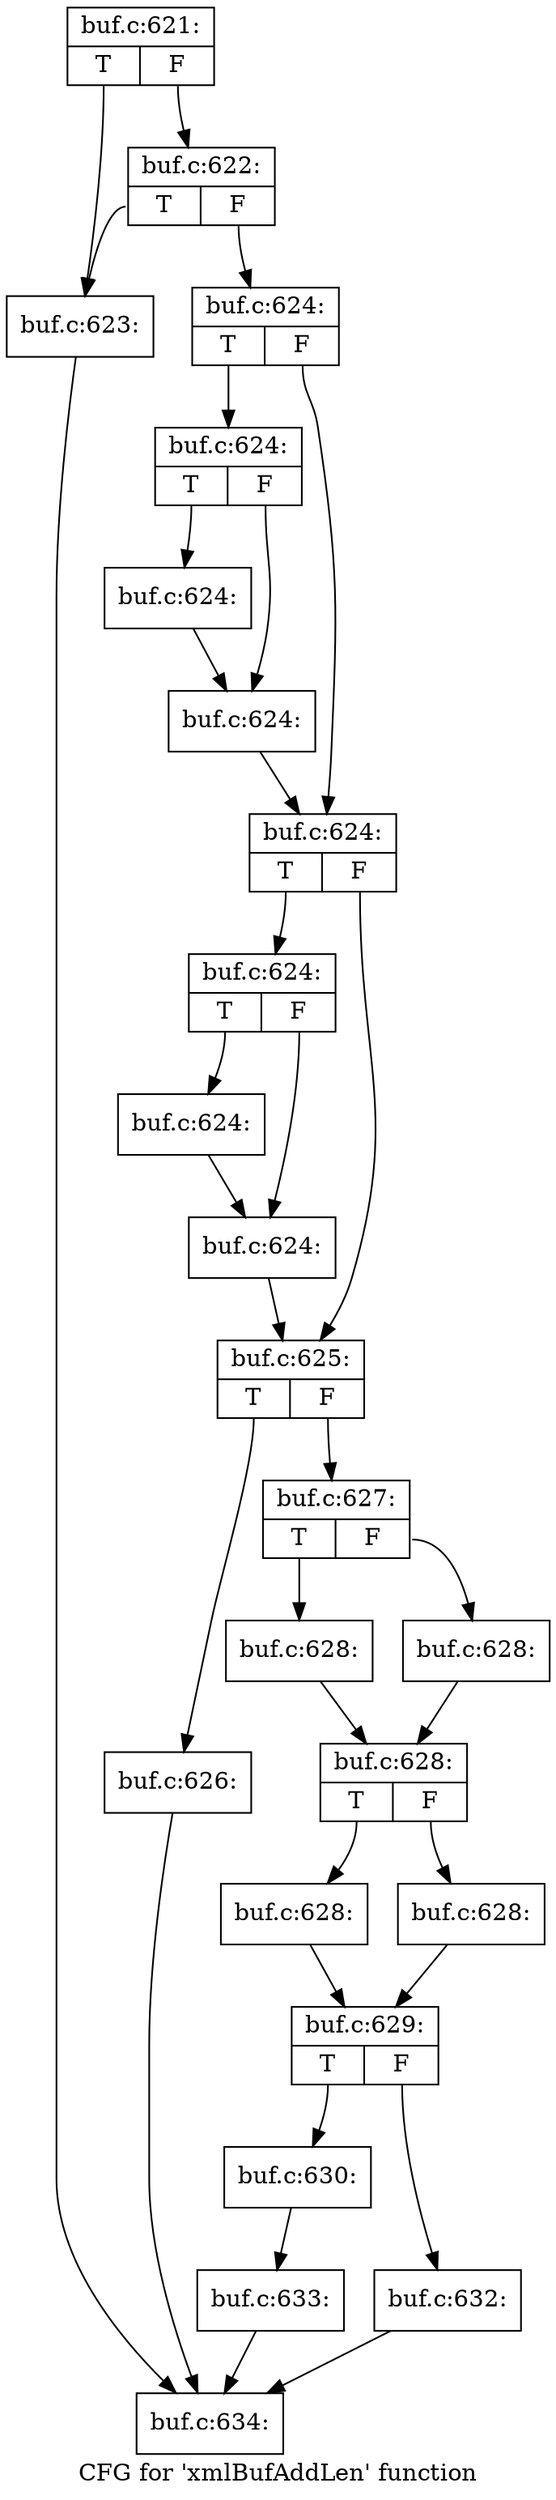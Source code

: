 digraph "CFG for 'xmlBufAddLen' function" {
	label="CFG for 'xmlBufAddLen' function";

	Node0x55ab070 [shape=record,label="{buf.c:621:|{<s0>T|<s1>F}}"];
	Node0x55ab070:s0 -> Node0x55aad70;
	Node0x55ab070:s1 -> Node0x55aae10;
	Node0x55aae10 [shape=record,label="{buf.c:622:|{<s0>T|<s1>F}}"];
	Node0x55aae10:s0 -> Node0x55aad70;
	Node0x55aae10:s1 -> Node0x55aadc0;
	Node0x55aad70 [shape=record,label="{buf.c:623:}"];
	Node0x55aad70 -> Node0x55a8cd0;
	Node0x55aadc0 [shape=record,label="{buf.c:624:|{<s0>T|<s1>F}}"];
	Node0x55aadc0:s0 -> Node0x55ac190;
	Node0x55aadc0:s1 -> Node0x55ac1e0;
	Node0x55ac190 [shape=record,label="{buf.c:624:|{<s0>T|<s1>F}}"];
	Node0x55ac190:s0 -> Node0x55ac760;
	Node0x55ac190:s1 -> Node0x55ac7b0;
	Node0x55ac760 [shape=record,label="{buf.c:624:}"];
	Node0x55ac760 -> Node0x55ac7b0;
	Node0x55ac7b0 [shape=record,label="{buf.c:624:}"];
	Node0x55ac7b0 -> Node0x55ac1e0;
	Node0x55ac1e0 [shape=record,label="{buf.c:624:|{<s0>T|<s1>F}}"];
	Node0x55ac1e0:s0 -> Node0x55ace50;
	Node0x55ac1e0:s1 -> Node0x55acea0;
	Node0x55ace50 [shape=record,label="{buf.c:624:|{<s0>T|<s1>F}}"];
	Node0x55ace50:s0 -> Node0x55ad420;
	Node0x55ace50:s1 -> Node0x55ad470;
	Node0x55ad420 [shape=record,label="{buf.c:624:}"];
	Node0x55ad420 -> Node0x55ad470;
	Node0x55ad470 [shape=record,label="{buf.c:624:}"];
	Node0x55ad470 -> Node0x55acea0;
	Node0x55acea0 [shape=record,label="{buf.c:625:|{<s0>T|<s1>F}}"];
	Node0x55acea0:s0 -> Node0x55adb70;
	Node0x55acea0:s1 -> Node0x55adbc0;
	Node0x55adb70 [shape=record,label="{buf.c:626:}"];
	Node0x55adb70 -> Node0x55a8cd0;
	Node0x55adbc0 [shape=record,label="{buf.c:627:|{<s0>T|<s1>F}}"];
	Node0x55adbc0:s0 -> Node0x55ae830;
	Node0x55adbc0:s1 -> Node0x55ae8d0;
	Node0x55ae830 [shape=record,label="{buf.c:628:}"];
	Node0x55ae830 -> Node0x55ae880;
	Node0x55ae8d0 [shape=record,label="{buf.c:628:}"];
	Node0x55ae8d0 -> Node0x55ae880;
	Node0x55ae880 [shape=record,label="{buf.c:628:|{<s0>T|<s1>F}}"];
	Node0x55ae880:s0 -> Node0x55af180;
	Node0x55ae880:s1 -> Node0x55af220;
	Node0x55af180 [shape=record,label="{buf.c:628:}"];
	Node0x55af180 -> Node0x55af1d0;
	Node0x55af220 [shape=record,label="{buf.c:628:}"];
	Node0x55af220 -> Node0x55af1d0;
	Node0x55af1d0 [shape=record,label="{buf.c:629:|{<s0>T|<s1>F}}"];
	Node0x55af1d0:s0 -> Node0x55afb30;
	Node0x55af1d0:s1 -> Node0x55afbd0;
	Node0x55afb30 [shape=record,label="{buf.c:630:}"];
	Node0x55afb30 -> Node0x55afb80;
	Node0x55afbd0 [shape=record,label="{buf.c:632:}"];
	Node0x55afbd0 -> Node0x55a8cd0;
	Node0x55afb80 [shape=record,label="{buf.c:633:}"];
	Node0x55afb80 -> Node0x55a8cd0;
	Node0x55a8cd0 [shape=record,label="{buf.c:634:}"];
}
